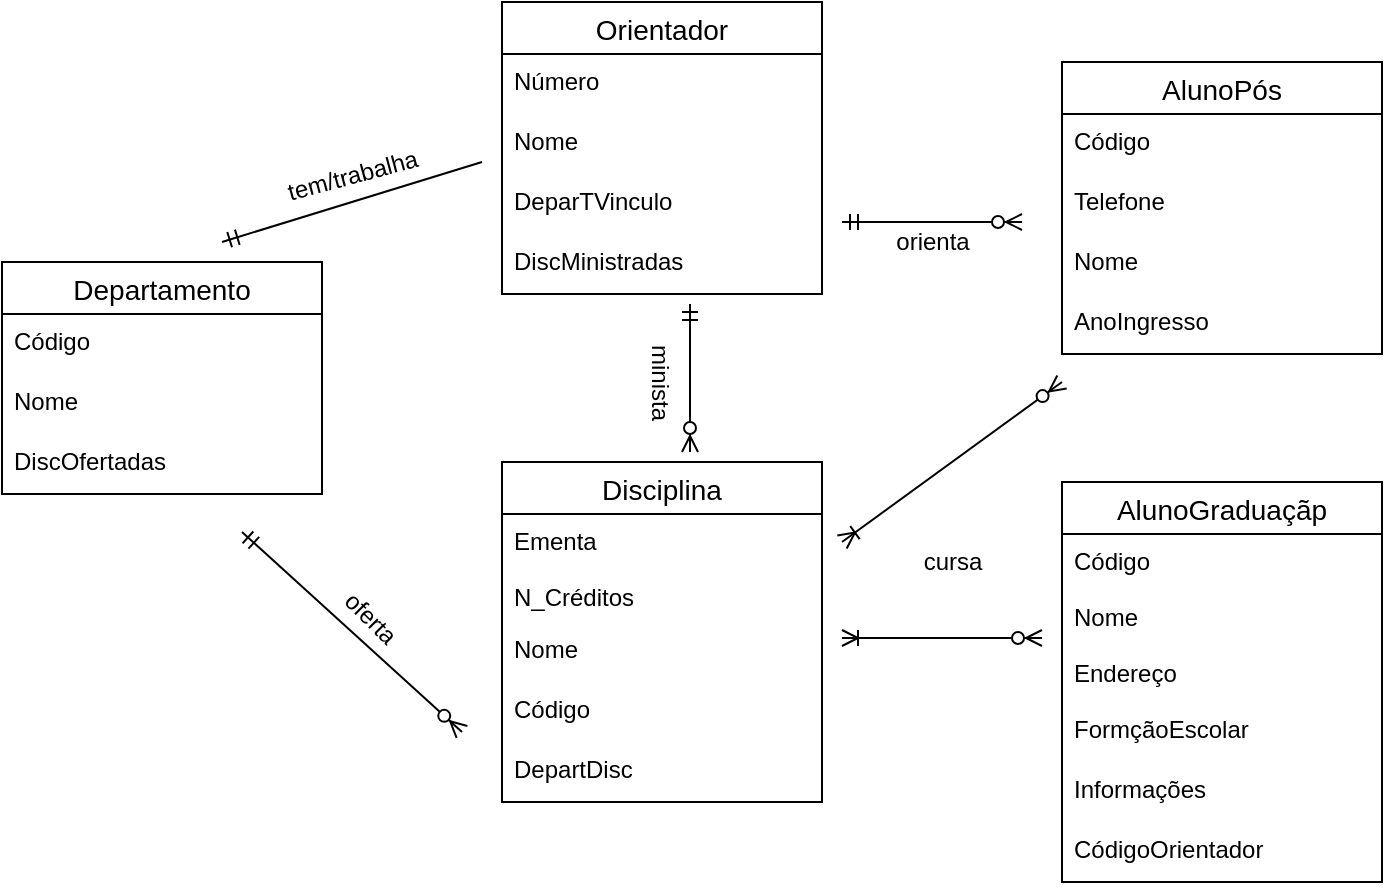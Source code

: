 <mxfile version="17.2.4" type="github">
  <diagram id="77xRkvI77y6vtplxsWIm" name="Page-1">
    <mxGraphModel dx="861" dy="446" grid="1" gridSize="10" guides="1" tooltips="1" connect="1" arrows="1" fold="1" page="1" pageScale="1" pageWidth="827" pageHeight="1169" math="0" shadow="0">
      <root>
        <mxCell id="0" />
        <mxCell id="1" parent="0" />
        <mxCell id="_gBGcXEFlICxmq1qfFrK-5" value="Disciplina" style="swimlane;fontStyle=0;childLayout=stackLayout;horizontal=1;startSize=26;horizontalStack=0;resizeParent=1;resizeParentMax=0;resizeLast=0;collapsible=1;marginBottom=0;align=center;fontSize=14;" vertex="1" parent="1">
          <mxGeometry x="320" y="400" width="160" height="170" as="geometry" />
        </mxCell>
        <mxCell id="_gBGcXEFlICxmq1qfFrK-20" value="Ementa&#xa;&#xa;N_Créditos" style="text;strokeColor=none;fillColor=none;spacingLeft=4;spacingRight=4;overflow=hidden;rotatable=0;points=[[0,0.5],[1,0.5]];portConstraint=eastwest;fontSize=12;" vertex="1" parent="_gBGcXEFlICxmq1qfFrK-5">
          <mxGeometry y="26" width="160" height="54" as="geometry" />
        </mxCell>
        <mxCell id="_gBGcXEFlICxmq1qfFrK-19" value="Nome" style="text;strokeColor=none;fillColor=none;spacingLeft=4;spacingRight=4;overflow=hidden;rotatable=0;points=[[0,0.5],[1,0.5]];portConstraint=eastwest;fontSize=12;" vertex="1" parent="_gBGcXEFlICxmq1qfFrK-5">
          <mxGeometry y="80" width="160" height="30" as="geometry" />
        </mxCell>
        <mxCell id="_gBGcXEFlICxmq1qfFrK-18" value="Código" style="text;strokeColor=none;fillColor=none;spacingLeft=4;spacingRight=4;overflow=hidden;rotatable=0;points=[[0,0.5],[1,0.5]];portConstraint=eastwest;fontSize=12;" vertex="1" parent="_gBGcXEFlICxmq1qfFrK-5">
          <mxGeometry y="110" width="160" height="30" as="geometry" />
        </mxCell>
        <mxCell id="_gBGcXEFlICxmq1qfFrK-25" value="DepartDisc" style="text;strokeColor=none;fillColor=none;spacingLeft=4;spacingRight=4;overflow=hidden;rotatable=0;points=[[0,0.5],[1,0.5]];portConstraint=eastwest;fontSize=12;" vertex="1" parent="_gBGcXEFlICxmq1qfFrK-5">
          <mxGeometry y="140" width="160" height="30" as="geometry" />
        </mxCell>
        <mxCell id="_gBGcXEFlICxmq1qfFrK-9" value="AlunoPós" style="swimlane;fontStyle=0;childLayout=stackLayout;horizontal=1;startSize=26;horizontalStack=0;resizeParent=1;resizeParentMax=0;resizeLast=0;collapsible=1;marginBottom=0;align=center;fontSize=14;" vertex="1" parent="1">
          <mxGeometry x="600" y="200" width="160" height="146" as="geometry" />
        </mxCell>
        <mxCell id="_gBGcXEFlICxmq1qfFrK-10" value="Código&#xa;&#xa;Nome&#xa;&#xa;Endereço&#xa;&#xa;" style="text;strokeColor=none;fillColor=none;spacingLeft=4;spacingRight=4;overflow=hidden;rotatable=0;points=[[0,0.5],[1,0.5]];portConstraint=eastwest;fontSize=12;" vertex="1" parent="_gBGcXEFlICxmq1qfFrK-9">
          <mxGeometry y="26" width="160" height="30" as="geometry" />
        </mxCell>
        <mxCell id="_gBGcXEFlICxmq1qfFrK-32" value="Telefone" style="text;strokeColor=none;fillColor=none;spacingLeft=4;spacingRight=4;overflow=hidden;rotatable=0;points=[[0,0.5],[1,0.5]];portConstraint=eastwest;fontSize=12;" vertex="1" parent="_gBGcXEFlICxmq1qfFrK-9">
          <mxGeometry y="56" width="160" height="30" as="geometry" />
        </mxCell>
        <mxCell id="_gBGcXEFlICxmq1qfFrK-11" value="Nome" style="text;strokeColor=none;fillColor=none;spacingLeft=4;spacingRight=4;overflow=hidden;rotatable=0;points=[[0,0.5],[1,0.5]];portConstraint=eastwest;fontSize=12;" vertex="1" parent="_gBGcXEFlICxmq1qfFrK-9">
          <mxGeometry y="86" width="160" height="30" as="geometry" />
        </mxCell>
        <mxCell id="_gBGcXEFlICxmq1qfFrK-31" value="AnoIngresso" style="text;strokeColor=none;fillColor=none;spacingLeft=4;spacingRight=4;overflow=hidden;rotatable=0;points=[[0,0.5],[1,0.5]];portConstraint=eastwest;fontSize=12;" vertex="1" parent="_gBGcXEFlICxmq1qfFrK-9">
          <mxGeometry y="116" width="160" height="30" as="geometry" />
        </mxCell>
        <mxCell id="_gBGcXEFlICxmq1qfFrK-13" value="Departamento" style="swimlane;fontStyle=0;childLayout=stackLayout;horizontal=1;startSize=26;horizontalStack=0;resizeParent=1;resizeParentMax=0;resizeLast=0;collapsible=1;marginBottom=0;align=center;fontSize=14;" vertex="1" parent="1">
          <mxGeometry x="70" y="300" width="160" height="116" as="geometry" />
        </mxCell>
        <mxCell id="_gBGcXEFlICxmq1qfFrK-14" value="Código" style="text;strokeColor=none;fillColor=none;spacingLeft=4;spacingRight=4;overflow=hidden;rotatable=0;points=[[0,0.5],[1,0.5]];portConstraint=eastwest;fontSize=12;" vertex="1" parent="_gBGcXEFlICxmq1qfFrK-13">
          <mxGeometry y="26" width="160" height="30" as="geometry" />
        </mxCell>
        <mxCell id="_gBGcXEFlICxmq1qfFrK-15" value="Nome" style="text;strokeColor=none;fillColor=none;spacingLeft=4;spacingRight=4;overflow=hidden;rotatable=0;points=[[0,0.5],[1,0.5]];portConstraint=eastwest;fontSize=12;" vertex="1" parent="_gBGcXEFlICxmq1qfFrK-13">
          <mxGeometry y="56" width="160" height="30" as="geometry" />
        </mxCell>
        <mxCell id="_gBGcXEFlICxmq1qfFrK-16" value="DiscOfertadas" style="text;strokeColor=none;fillColor=none;spacingLeft=4;spacingRight=4;overflow=hidden;rotatable=0;points=[[0,0.5],[1,0.5]];portConstraint=eastwest;fontSize=12;" vertex="1" parent="_gBGcXEFlICxmq1qfFrK-13">
          <mxGeometry y="86" width="160" height="30" as="geometry" />
        </mxCell>
        <mxCell id="_gBGcXEFlICxmq1qfFrK-17" value="Orientador" style="swimlane;fontStyle=0;childLayout=stackLayout;horizontal=1;startSize=26;horizontalStack=0;resizeParent=1;resizeParentMax=0;resizeLast=0;collapsible=1;marginBottom=0;align=center;fontSize=14;" vertex="1" parent="1">
          <mxGeometry x="320" y="170" width="160" height="146" as="geometry" />
        </mxCell>
        <mxCell id="_gBGcXEFlICxmq1qfFrK-7" value="Número" style="text;strokeColor=none;fillColor=none;spacingLeft=4;spacingRight=4;overflow=hidden;rotatable=0;points=[[0,0.5],[1,0.5]];portConstraint=eastwest;fontSize=12;" vertex="1" parent="_gBGcXEFlICxmq1qfFrK-17">
          <mxGeometry y="26" width="160" height="30" as="geometry" />
        </mxCell>
        <mxCell id="_gBGcXEFlICxmq1qfFrK-8" value="Nome" style="text;strokeColor=none;fillColor=none;spacingLeft=4;spacingRight=4;overflow=hidden;rotatable=0;points=[[0,0.5],[1,0.5]];portConstraint=eastwest;fontSize=12;" vertex="1" parent="_gBGcXEFlICxmq1qfFrK-17">
          <mxGeometry y="56" width="160" height="30" as="geometry" />
        </mxCell>
        <mxCell id="_gBGcXEFlICxmq1qfFrK-30" value="DeparTVinculo" style="text;strokeColor=none;fillColor=none;spacingLeft=4;spacingRight=4;overflow=hidden;rotatable=0;points=[[0,0.5],[1,0.5]];portConstraint=eastwest;fontSize=12;" vertex="1" parent="_gBGcXEFlICxmq1qfFrK-17">
          <mxGeometry y="86" width="160" height="30" as="geometry" />
        </mxCell>
        <mxCell id="_gBGcXEFlICxmq1qfFrK-6" value="DiscMinistradas" style="text;strokeColor=none;fillColor=none;spacingLeft=4;spacingRight=4;overflow=hidden;rotatable=0;points=[[0,0.5],[1,0.5]];portConstraint=eastwest;fontSize=12;" vertex="1" parent="_gBGcXEFlICxmq1qfFrK-17">
          <mxGeometry y="116" width="160" height="30" as="geometry" />
        </mxCell>
        <mxCell id="_gBGcXEFlICxmq1qfFrK-21" value="AlunoGraduaçãp" style="swimlane;fontStyle=0;childLayout=stackLayout;horizontal=1;startSize=26;horizontalStack=0;resizeParent=1;resizeParentMax=0;resizeLast=0;collapsible=1;marginBottom=0;align=center;fontSize=14;" vertex="1" parent="1">
          <mxGeometry x="600" y="410" width="160" height="200" as="geometry" />
        </mxCell>
        <mxCell id="_gBGcXEFlICxmq1qfFrK-34" value="Código&#xa;&#xa;Nome&#xa;&#xa;Endereço&#xa;&#xa;" style="text;strokeColor=none;fillColor=none;spacingLeft=4;spacingRight=4;overflow=hidden;rotatable=0;points=[[0,0.5],[1,0.5]];portConstraint=eastwest;fontSize=12;" vertex="1" parent="_gBGcXEFlICxmq1qfFrK-21">
          <mxGeometry y="26" width="160" height="84" as="geometry" />
        </mxCell>
        <mxCell id="_gBGcXEFlICxmq1qfFrK-37" value="FormçãoEscolar" style="text;strokeColor=none;fillColor=none;spacingLeft=4;spacingRight=4;overflow=hidden;rotatable=0;points=[[0,0.5],[1,0.5]];portConstraint=eastwest;fontSize=12;" vertex="1" parent="_gBGcXEFlICxmq1qfFrK-21">
          <mxGeometry y="110" width="160" height="30" as="geometry" />
        </mxCell>
        <mxCell id="_gBGcXEFlICxmq1qfFrK-38" value="Informações" style="text;strokeColor=none;fillColor=none;spacingLeft=4;spacingRight=4;overflow=hidden;rotatable=0;points=[[0,0.5],[1,0.5]];portConstraint=eastwest;fontSize=12;" vertex="1" parent="_gBGcXEFlICxmq1qfFrK-21">
          <mxGeometry y="140" width="160" height="30" as="geometry" />
        </mxCell>
        <mxCell id="_gBGcXEFlICxmq1qfFrK-36" value="CódigoOrientador" style="text;strokeColor=none;fillColor=none;spacingLeft=4;spacingRight=4;overflow=hidden;rotatable=0;points=[[0,0.5],[1,0.5]];portConstraint=eastwest;fontSize=12;" vertex="1" parent="_gBGcXEFlICxmq1qfFrK-21">
          <mxGeometry y="170" width="160" height="30" as="geometry" />
        </mxCell>
        <mxCell id="_gBGcXEFlICxmq1qfFrK-39" value="oferta" style="text;html=1;align=center;verticalAlign=middle;resizable=0;points=[];autosize=1;strokeColor=none;fillColor=none;rotation=45;" vertex="1" parent="1">
          <mxGeometry x="229" y="468" width="50" height="20" as="geometry" />
        </mxCell>
        <mxCell id="_gBGcXEFlICxmq1qfFrK-40" value="minista" style="text;html=1;align=center;verticalAlign=middle;resizable=0;points=[];autosize=1;strokeColor=none;fillColor=none;rotation=90;" vertex="1" parent="1">
          <mxGeometry x="374" y="350" width="50" height="20" as="geometry" />
        </mxCell>
        <mxCell id="_gBGcXEFlICxmq1qfFrK-41" value="tem/trabalha" style="text;html=1;align=center;verticalAlign=middle;resizable=0;points=[];autosize=1;strokeColor=none;fillColor=none;rotation=345;" vertex="1" parent="1">
          <mxGeometry x="205" y="247" width="80" height="20" as="geometry" />
        </mxCell>
        <mxCell id="_gBGcXEFlICxmq1qfFrK-42" value="cursa" style="text;html=1;align=center;verticalAlign=middle;resizable=0;points=[];autosize=1;strokeColor=none;fillColor=none;" vertex="1" parent="1">
          <mxGeometry x="520" y="440" width="50" height="20" as="geometry" />
        </mxCell>
        <mxCell id="_gBGcXEFlICxmq1qfFrK-43" value="orienta" style="text;html=1;align=center;verticalAlign=middle;resizable=0;points=[];autosize=1;strokeColor=none;fillColor=none;rotation=0;" vertex="1" parent="1">
          <mxGeometry x="510" y="280" width="50" height="20" as="geometry" />
        </mxCell>
        <mxCell id="_gBGcXEFlICxmq1qfFrK-45" value="" style="fontSize=12;html=1;endArrow=ERzeroToMany;startArrow=ERmandOne;rounded=0;" edge="1" parent="1">
          <mxGeometry width="100" height="100" relative="1" as="geometry">
            <mxPoint x="190" y="435" as="sourcePoint" />
            <mxPoint x="300" y="535" as="targetPoint" />
          </mxGeometry>
        </mxCell>
        <mxCell id="_gBGcXEFlICxmq1qfFrK-46" value="" style="fontSize=12;html=1;endArrow=ERmandOne;rounded=0;" edge="1" parent="1">
          <mxGeometry width="100" height="100" relative="1" as="geometry">
            <mxPoint x="310" y="250" as="sourcePoint" />
            <mxPoint x="180" y="290" as="targetPoint" />
          </mxGeometry>
        </mxCell>
        <mxCell id="_gBGcXEFlICxmq1qfFrK-48" value="" style="fontSize=12;html=1;endArrow=ERzeroToMany;startArrow=ERmandOne;rounded=0;" edge="1" parent="1">
          <mxGeometry width="100" height="100" relative="1" as="geometry">
            <mxPoint x="414" y="321" as="sourcePoint" />
            <mxPoint x="414" y="395" as="targetPoint" />
          </mxGeometry>
        </mxCell>
        <mxCell id="_gBGcXEFlICxmq1qfFrK-49" value="" style="fontSize=12;html=1;endArrow=ERzeroToMany;startArrow=ERmandOne;rounded=0;" edge="1" parent="1">
          <mxGeometry width="100" height="100" relative="1" as="geometry">
            <mxPoint x="490" y="280" as="sourcePoint" />
            <mxPoint x="580" y="280" as="targetPoint" />
          </mxGeometry>
        </mxCell>
        <mxCell id="_gBGcXEFlICxmq1qfFrK-50" value="" style="fontSize=12;html=1;endArrow=ERoneToMany;startArrow=ERzeroToMany;rounded=0;" edge="1" parent="1">
          <mxGeometry width="100" height="100" relative="1" as="geometry">
            <mxPoint x="600" y="360" as="sourcePoint" />
            <mxPoint x="490" y="440" as="targetPoint" />
          </mxGeometry>
        </mxCell>
        <mxCell id="_gBGcXEFlICxmq1qfFrK-51" value="" style="fontSize=12;html=1;endArrow=ERoneToMany;startArrow=ERzeroToMany;rounded=0;" edge="1" parent="1">
          <mxGeometry width="100" height="100" relative="1" as="geometry">
            <mxPoint x="590" y="488" as="sourcePoint" />
            <mxPoint x="490" y="488" as="targetPoint" />
            <Array as="points">
              <mxPoint x="540" y="488" />
            </Array>
          </mxGeometry>
        </mxCell>
      </root>
    </mxGraphModel>
  </diagram>
</mxfile>
